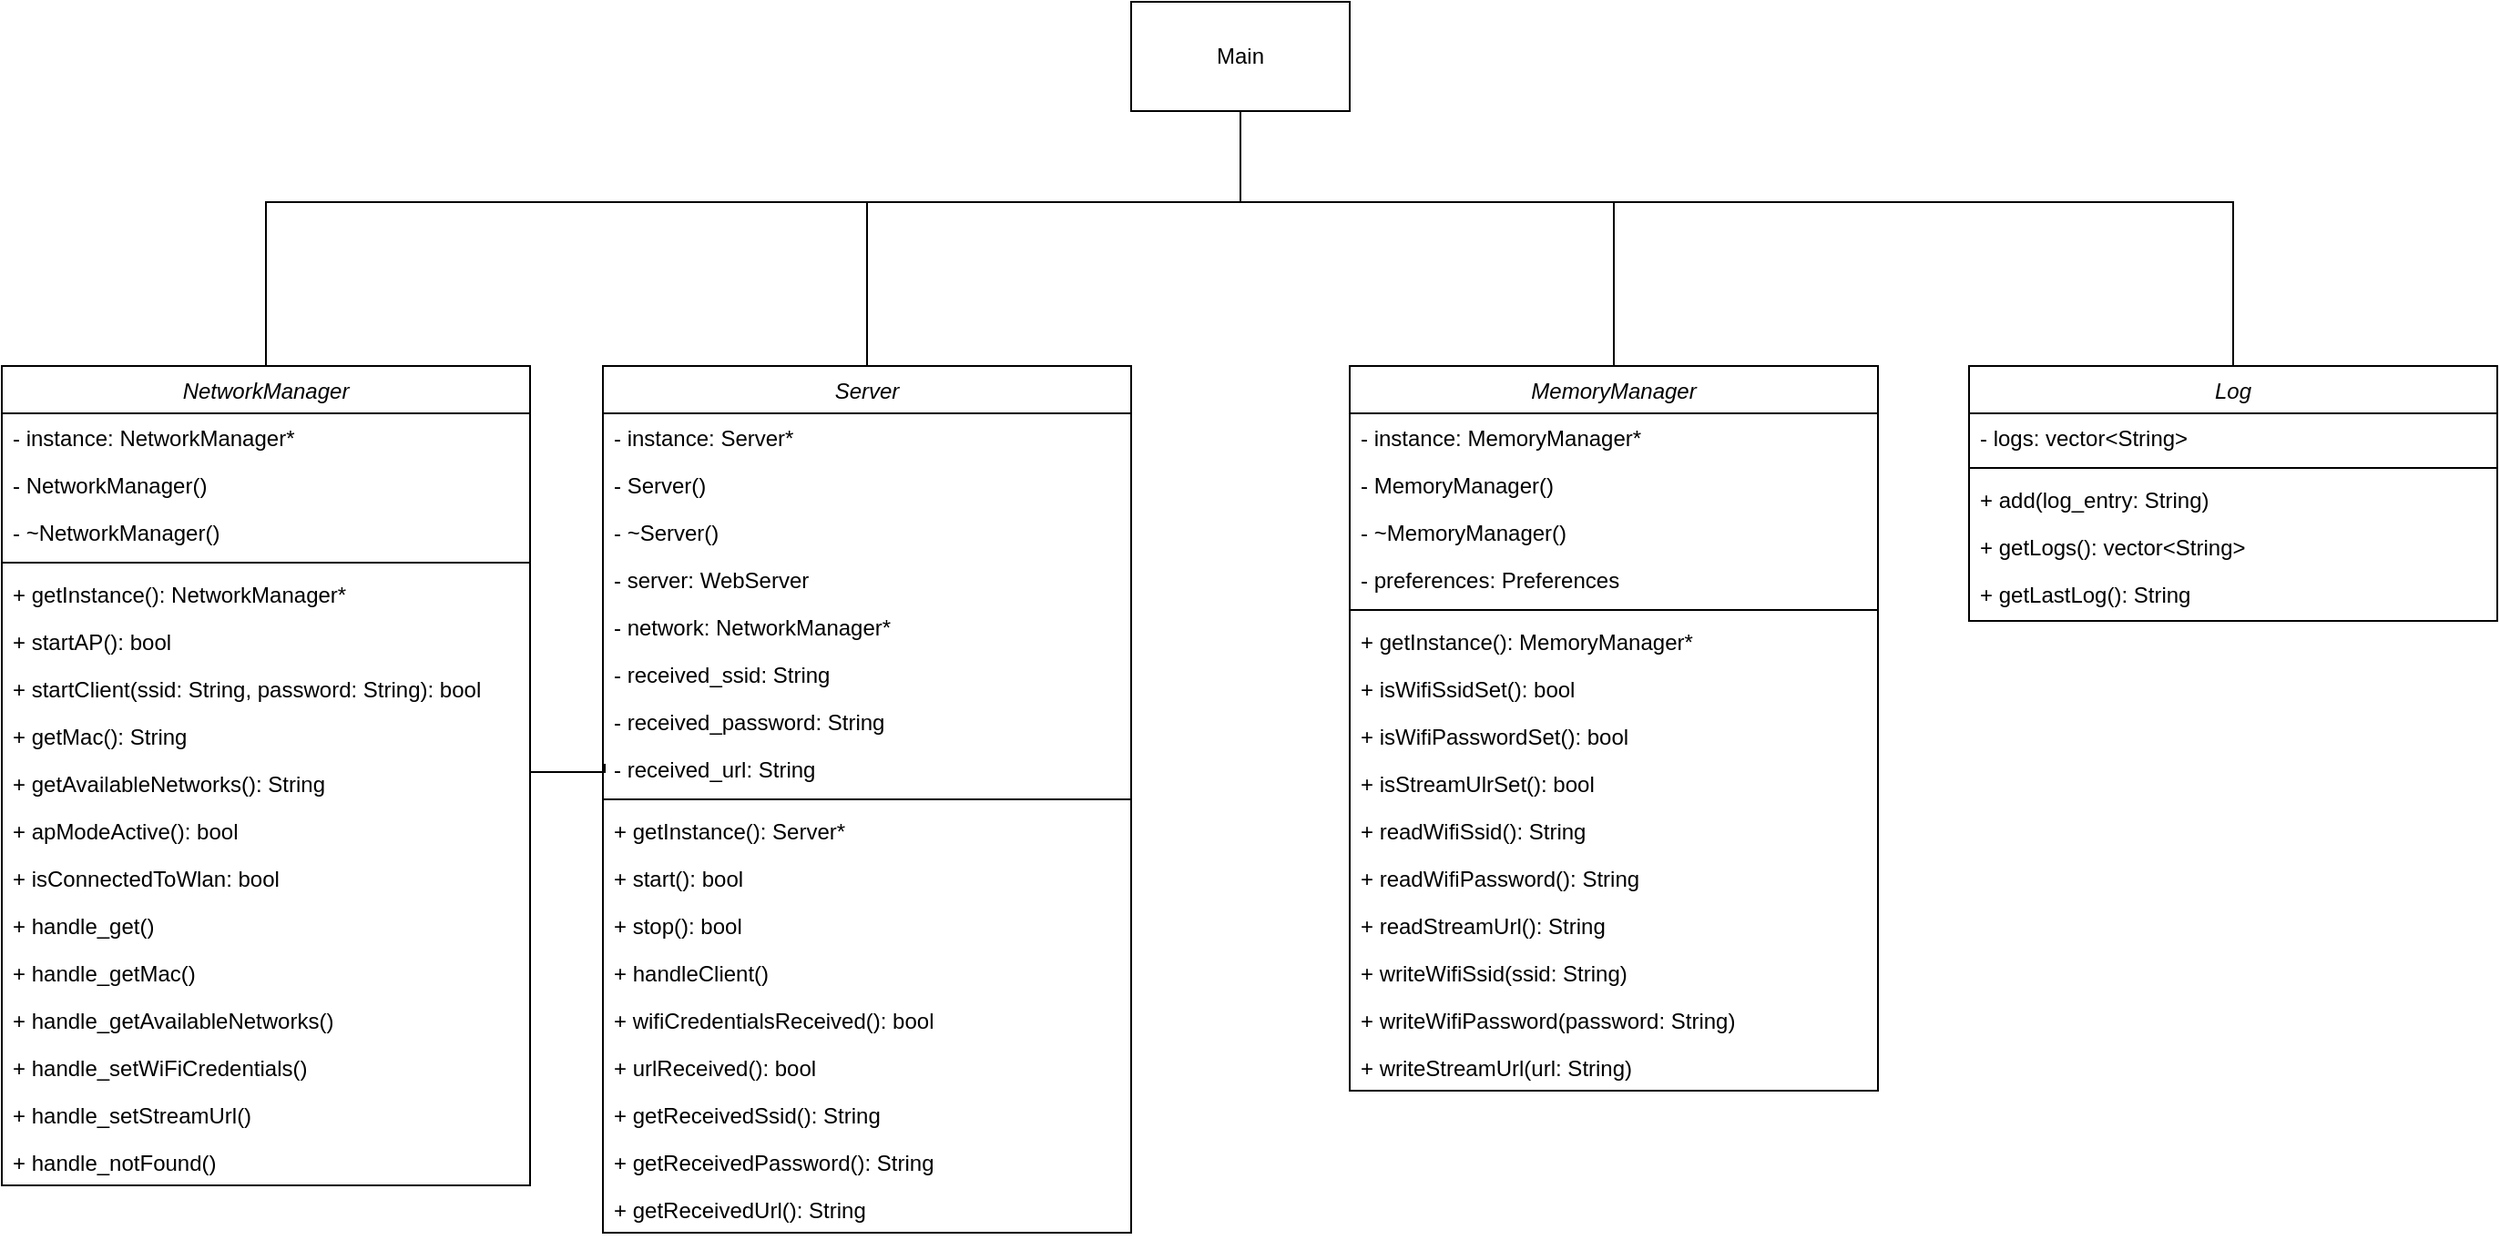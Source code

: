 <mxfile version="22.0.3" type="device">
  <diagram id="C5RBs43oDa-KdzZeNtuy" name="Page-1">
    <mxGraphModel dx="1295" dy="1927" grid="1" gridSize="10" guides="1" tooltips="1" connect="1" arrows="1" fold="1" page="1" pageScale="1" pageWidth="827" pageHeight="1169" math="0" shadow="0">
      <root>
        <mxCell id="WIyWlLk6GJQsqaUBKTNV-0" />
        <mxCell id="WIyWlLk6GJQsqaUBKTNV-1" parent="WIyWlLk6GJQsqaUBKTNV-0" />
        <mxCell id="xgX-J_OLABiDtd4WPakM-0" style="edgeStyle=orthogonalEdgeStyle;rounded=0;orthogonalLoop=1;jettySize=auto;html=1;entryX=0.5;entryY=1;entryDx=0;entryDy=0;endArrow=none;endFill=0;labelBackgroundColor=none;fontColor=default;" edge="1" parent="WIyWlLk6GJQsqaUBKTNV-1" source="zkfFHV4jXpPFQw0GAbJ--0" target="f1mqv9CZ9b4WSqhQrzlp-0">
          <mxGeometry relative="1" as="geometry">
            <Array as="points">
              <mxPoint x="295" y="80" />
              <mxPoint x="830" y="80" />
            </Array>
          </mxGeometry>
        </mxCell>
        <mxCell id="zkfFHV4jXpPFQw0GAbJ--0" value="NetworkManager" style="swimlane;fontStyle=2;align=center;verticalAlign=top;childLayout=stackLayout;horizontal=1;startSize=26;horizontalStack=0;resizeParent=1;resizeLast=0;collapsible=1;marginBottom=0;rounded=0;shadow=0;strokeWidth=1;labelBackgroundColor=none;" parent="WIyWlLk6GJQsqaUBKTNV-1" vertex="1">
          <mxGeometry x="150" y="170" width="290" height="450" as="geometry">
            <mxRectangle x="230" y="140" width="160" height="26" as="alternateBounds" />
          </mxGeometry>
        </mxCell>
        <mxCell id="zkfFHV4jXpPFQw0GAbJ--3" value="- instance: NetworkManager*" style="text;align=left;verticalAlign=top;spacingLeft=4;spacingRight=4;overflow=hidden;rotatable=0;points=[[0,0.5],[1,0.5]];portConstraint=eastwest;rounded=0;shadow=0;html=0;labelBackgroundColor=none;" parent="zkfFHV4jXpPFQw0GAbJ--0" vertex="1">
          <mxGeometry y="26" width="290" height="26" as="geometry" />
        </mxCell>
        <mxCell id="tdjty9-1SLwj8qhNld4r-47" value="- NetworkManager()" style="text;align=left;verticalAlign=top;spacingLeft=4;spacingRight=4;overflow=hidden;rotatable=0;points=[[0,0.5],[1,0.5]];portConstraint=eastwest;rounded=0;shadow=0;html=0;labelBackgroundColor=none;" parent="zkfFHV4jXpPFQw0GAbJ--0" vertex="1">
          <mxGeometry y="52" width="290" height="26" as="geometry" />
        </mxCell>
        <mxCell id="tdjty9-1SLwj8qhNld4r-49" value="- ~NetworkManager()" style="text;align=left;verticalAlign=top;spacingLeft=4;spacingRight=4;overflow=hidden;rotatable=0;points=[[0,0.5],[1,0.5]];portConstraint=eastwest;rounded=0;shadow=0;html=0;labelBackgroundColor=none;" parent="zkfFHV4jXpPFQw0GAbJ--0" vertex="1">
          <mxGeometry y="78" width="290" height="26" as="geometry" />
        </mxCell>
        <mxCell id="zkfFHV4jXpPFQw0GAbJ--4" value="" style="line;html=1;strokeWidth=1;align=left;verticalAlign=middle;spacingTop=-1;spacingLeft=3;spacingRight=3;rotatable=0;labelPosition=right;points=[];portConstraint=eastwest;labelBackgroundColor=none;rounded=0;" parent="zkfFHV4jXpPFQw0GAbJ--0" vertex="1">
          <mxGeometry y="104" width="290" height="8" as="geometry" />
        </mxCell>
        <mxCell id="zkfFHV4jXpPFQw0GAbJ--5" value="+ getInstance(): NetworkManager*" style="text;align=left;verticalAlign=top;spacingLeft=4;spacingRight=4;overflow=hidden;rotatable=0;points=[[0,0.5],[1,0.5]];portConstraint=eastwest;labelBackgroundColor=none;rounded=0;" parent="zkfFHV4jXpPFQw0GAbJ--0" vertex="1">
          <mxGeometry y="112" width="290" height="26" as="geometry" />
        </mxCell>
        <mxCell id="tdjty9-1SLwj8qhNld4r-6" value="+ startAP(): bool" style="text;align=left;verticalAlign=top;spacingLeft=4;spacingRight=4;overflow=hidden;rotatable=0;points=[[0,0.5],[1,0.5]];portConstraint=eastwest;labelBackgroundColor=none;rounded=0;" parent="zkfFHV4jXpPFQw0GAbJ--0" vertex="1">
          <mxGeometry y="138" width="290" height="26" as="geometry" />
        </mxCell>
        <mxCell id="tdjty9-1SLwj8qhNld4r-16" value="+ startClient(ssid: String, password: String): bool" style="text;align=left;verticalAlign=top;spacingLeft=4;spacingRight=4;overflow=hidden;rotatable=0;points=[[0,0.5],[1,0.5]];portConstraint=eastwest;labelBackgroundColor=none;rounded=0;" parent="zkfFHV4jXpPFQw0GAbJ--0" vertex="1">
          <mxGeometry y="164" width="290" height="26" as="geometry" />
        </mxCell>
        <mxCell id="tdjty9-1SLwj8qhNld4r-17" value="+ getMac(): String" style="text;align=left;verticalAlign=top;spacingLeft=4;spacingRight=4;overflow=hidden;rotatable=0;points=[[0,0.5],[1,0.5]];portConstraint=eastwest;labelBackgroundColor=none;rounded=0;" parent="zkfFHV4jXpPFQw0GAbJ--0" vertex="1">
          <mxGeometry y="190" width="290" height="26" as="geometry" />
        </mxCell>
        <mxCell id="tdjty9-1SLwj8qhNld4r-50" value="+ getAvailableNetworks(): String" style="text;align=left;verticalAlign=top;spacingLeft=4;spacingRight=4;overflow=hidden;rotatable=0;points=[[0,0.5],[1,0.5]];portConstraint=eastwest;labelBackgroundColor=none;rounded=0;" parent="zkfFHV4jXpPFQw0GAbJ--0" vertex="1">
          <mxGeometry y="216" width="290" height="26" as="geometry" />
        </mxCell>
        <mxCell id="3vrt6Uu7tevfZvhqK5N_-3" value="+ apModeActive(): bool" style="text;align=left;verticalAlign=top;spacingLeft=4;spacingRight=4;overflow=hidden;rotatable=0;points=[[0,0.5],[1,0.5]];portConstraint=eastwest;labelBackgroundColor=none;rounded=0;" parent="zkfFHV4jXpPFQw0GAbJ--0" vertex="1">
          <mxGeometry y="242" width="290" height="26" as="geometry" />
        </mxCell>
        <mxCell id="3vrt6Uu7tevfZvhqK5N_-2" value="+ isConnectedToWlan: bool" style="text;align=left;verticalAlign=top;spacingLeft=4;spacingRight=4;overflow=hidden;rotatable=0;points=[[0,0.5],[1,0.5]];portConstraint=eastwest;labelBackgroundColor=none;rounded=0;" parent="zkfFHV4jXpPFQw0GAbJ--0" vertex="1">
          <mxGeometry y="268" width="290" height="26" as="geometry" />
        </mxCell>
        <mxCell id="3vrt6Uu7tevfZvhqK5N_-18" value="+ handle_get()" style="text;align=left;verticalAlign=top;spacingLeft=4;spacingRight=4;overflow=hidden;rotatable=0;points=[[0,0.5],[1,0.5]];portConstraint=eastwest;labelBackgroundColor=none;rounded=0;" parent="zkfFHV4jXpPFQw0GAbJ--0" vertex="1">
          <mxGeometry y="294" width="290" height="26" as="geometry" />
        </mxCell>
        <mxCell id="3vrt6Uu7tevfZvhqK5N_-17" value="+ handle_getMac()" style="text;align=left;verticalAlign=top;spacingLeft=4;spacingRight=4;overflow=hidden;rotatable=0;points=[[0,0.5],[1,0.5]];portConstraint=eastwest;labelBackgroundColor=none;rounded=0;" parent="zkfFHV4jXpPFQw0GAbJ--0" vertex="1">
          <mxGeometry y="320" width="290" height="26" as="geometry" />
        </mxCell>
        <mxCell id="3vrt6Uu7tevfZvhqK5N_-16" value="+ handle_getAvailableNetworks()" style="text;align=left;verticalAlign=top;spacingLeft=4;spacingRight=4;overflow=hidden;rotatable=0;points=[[0,0.5],[1,0.5]];portConstraint=eastwest;labelBackgroundColor=none;rounded=0;" parent="zkfFHV4jXpPFQw0GAbJ--0" vertex="1">
          <mxGeometry y="346" width="290" height="26" as="geometry" />
        </mxCell>
        <mxCell id="3vrt6Uu7tevfZvhqK5N_-15" value="+ handle_setWiFiCredentials()" style="text;align=left;verticalAlign=top;spacingLeft=4;spacingRight=4;overflow=hidden;rotatable=0;points=[[0,0.5],[1,0.5]];portConstraint=eastwest;labelBackgroundColor=none;rounded=0;" parent="zkfFHV4jXpPFQw0GAbJ--0" vertex="1">
          <mxGeometry y="372" width="290" height="26" as="geometry" />
        </mxCell>
        <mxCell id="3vrt6Uu7tevfZvhqK5N_-14" value="+ handle_setStreamUrl()" style="text;align=left;verticalAlign=top;spacingLeft=4;spacingRight=4;overflow=hidden;rotatable=0;points=[[0,0.5],[1,0.5]];portConstraint=eastwest;labelBackgroundColor=none;rounded=0;" parent="zkfFHV4jXpPFQw0GAbJ--0" vertex="1">
          <mxGeometry y="398" width="290" height="26" as="geometry" />
        </mxCell>
        <mxCell id="3vrt6Uu7tevfZvhqK5N_-13" value="+ handle_notFound()" style="text;align=left;verticalAlign=top;spacingLeft=4;spacingRight=4;overflow=hidden;rotatable=0;points=[[0,0.5],[1,0.5]];portConstraint=eastwest;labelBackgroundColor=none;rounded=0;" parent="zkfFHV4jXpPFQw0GAbJ--0" vertex="1">
          <mxGeometry y="424" width="290" height="26" as="geometry" />
        </mxCell>
        <mxCell id="xgX-J_OLABiDtd4WPakM-2" style="edgeStyle=orthogonalEdgeStyle;rounded=0;orthogonalLoop=1;jettySize=auto;html=1;entryX=0.5;entryY=1;entryDx=0;entryDy=0;endArrow=none;endFill=0;labelBackgroundColor=none;fontColor=default;" edge="1" parent="WIyWlLk6GJQsqaUBKTNV-1" source="tdjty9-1SLwj8qhNld4r-22" target="f1mqv9CZ9b4WSqhQrzlp-0">
          <mxGeometry relative="1" as="geometry">
            <Array as="points">
              <mxPoint x="625" y="80" />
              <mxPoint x="830" y="80" />
            </Array>
          </mxGeometry>
        </mxCell>
        <mxCell id="tdjty9-1SLwj8qhNld4r-22" value="Server" style="swimlane;fontStyle=2;align=center;verticalAlign=top;childLayout=stackLayout;horizontal=1;startSize=26;horizontalStack=0;resizeParent=1;resizeLast=0;collapsible=1;marginBottom=0;rounded=0;shadow=0;strokeWidth=1;labelBackgroundColor=none;" parent="WIyWlLk6GJQsqaUBKTNV-1" vertex="1">
          <mxGeometry x="480" y="170" width="290" height="476" as="geometry">
            <mxRectangle x="230" y="140" width="160" height="26" as="alternateBounds" />
          </mxGeometry>
        </mxCell>
        <mxCell id="tdjty9-1SLwj8qhNld4r-23" value="- instance: Server*" style="text;align=left;verticalAlign=top;spacingLeft=4;spacingRight=4;overflow=hidden;rotatable=0;points=[[0,0.5],[1,0.5]];portConstraint=eastwest;rounded=0;shadow=0;html=0;labelBackgroundColor=none;" parent="tdjty9-1SLwj8qhNld4r-22" vertex="1">
          <mxGeometry y="26" width="290" height="26" as="geometry" />
        </mxCell>
        <mxCell id="3vrt6Uu7tevfZvhqK5N_-5" value="- Server()" style="text;align=left;verticalAlign=top;spacingLeft=4;spacingRight=4;overflow=hidden;rotatable=0;points=[[0,0.5],[1,0.5]];portConstraint=eastwest;rounded=0;shadow=0;html=0;labelBackgroundColor=none;" parent="tdjty9-1SLwj8qhNld4r-22" vertex="1">
          <mxGeometry y="52" width="290" height="26" as="geometry" />
        </mxCell>
        <mxCell id="3vrt6Uu7tevfZvhqK5N_-4" value="- ~Server()" style="text;align=left;verticalAlign=top;spacingLeft=4;spacingRight=4;overflow=hidden;rotatable=0;points=[[0,0.5],[1,0.5]];portConstraint=eastwest;rounded=0;shadow=0;html=0;labelBackgroundColor=none;" parent="tdjty9-1SLwj8qhNld4r-22" vertex="1">
          <mxGeometry y="78" width="290" height="26" as="geometry" />
        </mxCell>
        <mxCell id="tdjty9-1SLwj8qhNld4r-45" value="- server: WebServer" style="text;align=left;verticalAlign=top;spacingLeft=4;spacingRight=4;overflow=hidden;rotatable=0;points=[[0,0.5],[1,0.5]];portConstraint=eastwest;rounded=0;shadow=0;html=0;labelBackgroundColor=none;" parent="tdjty9-1SLwj8qhNld4r-22" vertex="1">
          <mxGeometry y="104" width="290" height="26" as="geometry" />
        </mxCell>
        <mxCell id="3vrt6Uu7tevfZvhqK5N_-6" value="- network: NetworkManager*" style="text;align=left;verticalAlign=top;spacingLeft=4;spacingRight=4;overflow=hidden;rotatable=0;points=[[0,0.5],[1,0.5]];portConstraint=eastwest;rounded=0;shadow=0;html=0;labelBackgroundColor=none;" parent="tdjty9-1SLwj8qhNld4r-22" vertex="1">
          <mxGeometry y="130" width="290" height="26" as="geometry" />
        </mxCell>
        <mxCell id="tdjty9-1SLwj8qhNld4r-40" value="- received_ssid: String" style="text;align=left;verticalAlign=top;spacingLeft=4;spacingRight=4;overflow=hidden;rotatable=0;points=[[0,0.5],[1,0.5]];portConstraint=eastwest;rounded=0;shadow=0;html=0;labelBackgroundColor=none;" parent="tdjty9-1SLwj8qhNld4r-22" vertex="1">
          <mxGeometry y="156" width="290" height="26" as="geometry" />
        </mxCell>
        <mxCell id="tdjty9-1SLwj8qhNld4r-39" value="- received_password: String" style="text;align=left;verticalAlign=top;spacingLeft=4;spacingRight=4;overflow=hidden;rotatable=0;points=[[0,0.5],[1,0.5]];portConstraint=eastwest;rounded=0;shadow=0;html=0;labelBackgroundColor=none;" parent="tdjty9-1SLwj8qhNld4r-22" vertex="1">
          <mxGeometry y="182" width="290" height="26" as="geometry" />
        </mxCell>
        <mxCell id="tdjty9-1SLwj8qhNld4r-38" value="- received_url: String" style="text;align=left;verticalAlign=top;spacingLeft=4;spacingRight=4;overflow=hidden;rotatable=0;points=[[0,0.5],[1,0.5]];portConstraint=eastwest;rounded=0;shadow=0;html=0;labelBackgroundColor=none;" parent="tdjty9-1SLwj8qhNld4r-22" vertex="1">
          <mxGeometry y="208" width="290" height="26" as="geometry" />
        </mxCell>
        <mxCell id="xgX-J_OLABiDtd4WPakM-4" style="edgeStyle=orthogonalEdgeStyle;rounded=0;orthogonalLoop=1;jettySize=auto;html=1;entryX=0;entryY=0.5;entryDx=0;entryDy=0;endArrow=none;endFill=0;labelBackgroundColor=none;fontColor=default;" edge="1" parent="tdjty9-1SLwj8qhNld4r-22">
          <mxGeometry relative="1" as="geometry">
            <mxPoint x="-40.0" y="223" as="sourcePoint" />
            <mxPoint x="-1.137e-13" y="219" as="targetPoint" />
            <Array as="points">
              <mxPoint x="1" y="223" />
              <mxPoint x="1" y="219" />
            </Array>
          </mxGeometry>
        </mxCell>
        <mxCell id="tdjty9-1SLwj8qhNld4r-33" value="" style="line;html=1;strokeWidth=1;align=left;verticalAlign=middle;spacingTop=-1;spacingLeft=3;spacingRight=3;rotatable=0;labelPosition=right;points=[];portConstraint=eastwest;labelBackgroundColor=none;rounded=0;" parent="tdjty9-1SLwj8qhNld4r-22" vertex="1">
          <mxGeometry y="234" width="290" height="8" as="geometry" />
        </mxCell>
        <mxCell id="tdjty9-1SLwj8qhNld4r-34" value="+ getInstance(): Server*" style="text;align=left;verticalAlign=top;spacingLeft=4;spacingRight=4;overflow=hidden;rotatable=0;points=[[0,0.5],[1,0.5]];portConstraint=eastwest;labelBackgroundColor=none;rounded=0;" parent="tdjty9-1SLwj8qhNld4r-22" vertex="1">
          <mxGeometry y="242" width="290" height="26" as="geometry" />
        </mxCell>
        <mxCell id="tdjty9-1SLwj8qhNld4r-35" value="+ start(): bool" style="text;align=left;verticalAlign=top;spacingLeft=4;spacingRight=4;overflow=hidden;rotatable=0;points=[[0,0.5],[1,0.5]];portConstraint=eastwest;labelBackgroundColor=none;rounded=0;" parent="tdjty9-1SLwj8qhNld4r-22" vertex="1">
          <mxGeometry y="268" width="290" height="26" as="geometry" />
        </mxCell>
        <mxCell id="tdjty9-1SLwj8qhNld4r-36" value="+ stop(): bool" style="text;align=left;verticalAlign=top;spacingLeft=4;spacingRight=4;overflow=hidden;rotatable=0;points=[[0,0.5],[1,0.5]];portConstraint=eastwest;labelBackgroundColor=none;rounded=0;" parent="tdjty9-1SLwj8qhNld4r-22" vertex="1">
          <mxGeometry y="294" width="290" height="26" as="geometry" />
        </mxCell>
        <mxCell id="3vrt6Uu7tevfZvhqK5N_-9" value="+ handleClient()" style="text;align=left;verticalAlign=top;spacingLeft=4;spacingRight=4;overflow=hidden;rotatable=0;points=[[0,0.5],[1,0.5]];portConstraint=eastwest;labelBackgroundColor=none;rounded=0;" parent="tdjty9-1SLwj8qhNld4r-22" vertex="1">
          <mxGeometry y="320" width="290" height="26" as="geometry" />
        </mxCell>
        <mxCell id="3vrt6Uu7tevfZvhqK5N_-8" value="+ wifiCredentialsReceived(): bool" style="text;align=left;verticalAlign=top;spacingLeft=4;spacingRight=4;overflow=hidden;rotatable=0;points=[[0,0.5],[1,0.5]];portConstraint=eastwest;labelBackgroundColor=none;rounded=0;" parent="tdjty9-1SLwj8qhNld4r-22" vertex="1">
          <mxGeometry y="346" width="290" height="26" as="geometry" />
        </mxCell>
        <mxCell id="3vrt6Uu7tevfZvhqK5N_-7" value="+ urlReceived(): bool" style="text;align=left;verticalAlign=top;spacingLeft=4;spacingRight=4;overflow=hidden;rotatable=0;points=[[0,0.5],[1,0.5]];portConstraint=eastwest;labelBackgroundColor=none;rounded=0;" parent="tdjty9-1SLwj8qhNld4r-22" vertex="1">
          <mxGeometry y="372" width="290" height="26" as="geometry" />
        </mxCell>
        <mxCell id="3vrt6Uu7tevfZvhqK5N_-12" value="+ getReceivedSsid(): String" style="text;align=left;verticalAlign=top;spacingLeft=4;spacingRight=4;overflow=hidden;rotatable=0;points=[[0,0.5],[1,0.5]];portConstraint=eastwest;labelBackgroundColor=none;rounded=0;" parent="tdjty9-1SLwj8qhNld4r-22" vertex="1">
          <mxGeometry y="398" width="290" height="26" as="geometry" />
        </mxCell>
        <mxCell id="3vrt6Uu7tevfZvhqK5N_-11" value="+ getReceivedPassword(): String" style="text;align=left;verticalAlign=top;spacingLeft=4;spacingRight=4;overflow=hidden;rotatable=0;points=[[0,0.5],[1,0.5]];portConstraint=eastwest;labelBackgroundColor=none;rounded=0;" parent="tdjty9-1SLwj8qhNld4r-22" vertex="1">
          <mxGeometry y="424" width="290" height="26" as="geometry" />
        </mxCell>
        <mxCell id="3vrt6Uu7tevfZvhqK5N_-10" value="+ getReceivedUrl(): String" style="text;align=left;verticalAlign=top;spacingLeft=4;spacingRight=4;overflow=hidden;rotatable=0;points=[[0,0.5],[1,0.5]];portConstraint=eastwest;labelBackgroundColor=none;rounded=0;" parent="tdjty9-1SLwj8qhNld4r-22" vertex="1">
          <mxGeometry y="450" width="290" height="26" as="geometry" />
        </mxCell>
        <mxCell id="xgX-J_OLABiDtd4WPakM-3" style="edgeStyle=orthogonalEdgeStyle;rounded=0;orthogonalLoop=1;jettySize=auto;html=1;entryX=0.5;entryY=1;entryDx=0;entryDy=0;endArrow=none;endFill=0;labelBackgroundColor=none;fontColor=default;" edge="1" parent="WIyWlLk6GJQsqaUBKTNV-1" source="3vrt6Uu7tevfZvhqK5N_-19" target="f1mqv9CZ9b4WSqhQrzlp-0">
          <mxGeometry relative="1" as="geometry">
            <Array as="points">
              <mxPoint x="1035" y="80" />
              <mxPoint x="830" y="80" />
            </Array>
          </mxGeometry>
        </mxCell>
        <mxCell id="3vrt6Uu7tevfZvhqK5N_-19" value="MemoryManager" style="swimlane;fontStyle=2;align=center;verticalAlign=top;childLayout=stackLayout;horizontal=1;startSize=26;horizontalStack=0;resizeParent=1;resizeLast=0;collapsible=1;marginBottom=0;rounded=0;shadow=0;strokeWidth=1;labelBackgroundColor=none;" parent="WIyWlLk6GJQsqaUBKTNV-1" vertex="1">
          <mxGeometry x="890" y="170" width="290" height="398" as="geometry">
            <mxRectangle x="230" y="140" width="160" height="26" as="alternateBounds" />
          </mxGeometry>
        </mxCell>
        <mxCell id="3vrt6Uu7tevfZvhqK5N_-20" value="- instance: MemoryManager*" style="text;align=left;verticalAlign=top;spacingLeft=4;spacingRight=4;overflow=hidden;rotatable=0;points=[[0,0.5],[1,0.5]];portConstraint=eastwest;rounded=0;shadow=0;html=0;labelBackgroundColor=none;" parent="3vrt6Uu7tevfZvhqK5N_-19" vertex="1">
          <mxGeometry y="26" width="290" height="26" as="geometry" />
        </mxCell>
        <mxCell id="3vrt6Uu7tevfZvhqK5N_-21" value="- MemoryManager()" style="text;align=left;verticalAlign=top;spacingLeft=4;spacingRight=4;overflow=hidden;rotatable=0;points=[[0,0.5],[1,0.5]];portConstraint=eastwest;rounded=0;shadow=0;html=0;labelBackgroundColor=none;" parent="3vrt6Uu7tevfZvhqK5N_-19" vertex="1">
          <mxGeometry y="52" width="290" height="26" as="geometry" />
        </mxCell>
        <mxCell id="3vrt6Uu7tevfZvhqK5N_-22" value="- ~MemoryManager()" style="text;align=left;verticalAlign=top;spacingLeft=4;spacingRight=4;overflow=hidden;rotatable=0;points=[[0,0.5],[1,0.5]];portConstraint=eastwest;rounded=0;shadow=0;html=0;labelBackgroundColor=none;" parent="3vrt6Uu7tevfZvhqK5N_-19" vertex="1">
          <mxGeometry y="78" width="290" height="26" as="geometry" />
        </mxCell>
        <mxCell id="3vrt6Uu7tevfZvhqK5N_-37" value="- preferences: Preferences" style="text;align=left;verticalAlign=top;spacingLeft=4;spacingRight=4;overflow=hidden;rotatable=0;points=[[0,0.5],[1,0.5]];portConstraint=eastwest;rounded=0;shadow=0;html=0;labelBackgroundColor=none;" parent="3vrt6Uu7tevfZvhqK5N_-19" vertex="1">
          <mxGeometry y="104" width="290" height="26" as="geometry" />
        </mxCell>
        <mxCell id="3vrt6Uu7tevfZvhqK5N_-23" value="" style="line;html=1;strokeWidth=1;align=left;verticalAlign=middle;spacingTop=-1;spacingLeft=3;spacingRight=3;rotatable=0;labelPosition=right;points=[];portConstraint=eastwest;labelBackgroundColor=none;rounded=0;" parent="3vrt6Uu7tevfZvhqK5N_-19" vertex="1">
          <mxGeometry y="130" width="290" height="8" as="geometry" />
        </mxCell>
        <mxCell id="3vrt6Uu7tevfZvhqK5N_-24" value="+ getInstance(): MemoryManager*" style="text;align=left;verticalAlign=top;spacingLeft=4;spacingRight=4;overflow=hidden;rotatable=0;points=[[0,0.5],[1,0.5]];portConstraint=eastwest;labelBackgroundColor=none;rounded=0;" parent="3vrt6Uu7tevfZvhqK5N_-19" vertex="1">
          <mxGeometry y="138" width="290" height="26" as="geometry" />
        </mxCell>
        <mxCell id="3vrt6Uu7tevfZvhqK5N_-25" value="+ isWifiSsidSet(): bool" style="text;align=left;verticalAlign=top;spacingLeft=4;spacingRight=4;overflow=hidden;rotatable=0;points=[[0,0.5],[1,0.5]];portConstraint=eastwest;labelBackgroundColor=none;rounded=0;" parent="3vrt6Uu7tevfZvhqK5N_-19" vertex="1">
          <mxGeometry y="164" width="290" height="26" as="geometry" />
        </mxCell>
        <mxCell id="3vrt6Uu7tevfZvhqK5N_-26" value="+ isWifiPasswordSet(): bool" style="text;align=left;verticalAlign=top;spacingLeft=4;spacingRight=4;overflow=hidden;rotatable=0;points=[[0,0.5],[1,0.5]];portConstraint=eastwest;labelBackgroundColor=none;rounded=0;" parent="3vrt6Uu7tevfZvhqK5N_-19" vertex="1">
          <mxGeometry y="190" width="290" height="26" as="geometry" />
        </mxCell>
        <mxCell id="3vrt6Uu7tevfZvhqK5N_-41" value="+ isStreamUlrSet(): bool" style="text;align=left;verticalAlign=top;spacingLeft=4;spacingRight=4;overflow=hidden;rotatable=0;points=[[0,0.5],[1,0.5]];portConstraint=eastwest;labelBackgroundColor=none;rounded=0;" parent="3vrt6Uu7tevfZvhqK5N_-19" vertex="1">
          <mxGeometry y="216" width="290" height="26" as="geometry" />
        </mxCell>
        <mxCell id="3vrt6Uu7tevfZvhqK5N_-27" value="+ readWifiSsid(): String" style="text;align=left;verticalAlign=top;spacingLeft=4;spacingRight=4;overflow=hidden;rotatable=0;points=[[0,0.5],[1,0.5]];portConstraint=eastwest;labelBackgroundColor=none;rounded=0;" parent="3vrt6Uu7tevfZvhqK5N_-19" vertex="1">
          <mxGeometry y="242" width="290" height="26" as="geometry" />
        </mxCell>
        <mxCell id="3vrt6Uu7tevfZvhqK5N_-28" value="+ readWifiPassword(): String" style="text;align=left;verticalAlign=top;spacingLeft=4;spacingRight=4;overflow=hidden;rotatable=0;points=[[0,0.5],[1,0.5]];portConstraint=eastwest;labelBackgroundColor=none;rounded=0;" parent="3vrt6Uu7tevfZvhqK5N_-19" vertex="1">
          <mxGeometry y="268" width="290" height="26" as="geometry" />
        </mxCell>
        <mxCell id="3vrt6Uu7tevfZvhqK5N_-42" value="+ readStreamUrl(): String" style="text;align=left;verticalAlign=top;spacingLeft=4;spacingRight=4;overflow=hidden;rotatable=0;points=[[0,0.5],[1,0.5]];portConstraint=eastwest;labelBackgroundColor=none;rounded=0;" parent="3vrt6Uu7tevfZvhqK5N_-19" vertex="1">
          <mxGeometry y="294" width="290" height="26" as="geometry" />
        </mxCell>
        <mxCell id="3vrt6Uu7tevfZvhqK5N_-29" value="+ writeWifiSsid(ssid: String)" style="text;align=left;verticalAlign=top;spacingLeft=4;spacingRight=4;overflow=hidden;rotatable=0;points=[[0,0.5],[1,0.5]];portConstraint=eastwest;labelBackgroundColor=none;rounded=0;" parent="3vrt6Uu7tevfZvhqK5N_-19" vertex="1">
          <mxGeometry y="320" width="290" height="26" as="geometry" />
        </mxCell>
        <mxCell id="3vrt6Uu7tevfZvhqK5N_-30" value="+ writeWifiPassword(password: String)" style="text;align=left;verticalAlign=top;spacingLeft=4;spacingRight=4;overflow=hidden;rotatable=0;points=[[0,0.5],[1,0.5]];portConstraint=eastwest;labelBackgroundColor=none;rounded=0;" parent="3vrt6Uu7tevfZvhqK5N_-19" vertex="1">
          <mxGeometry y="346" width="290" height="26" as="geometry" />
        </mxCell>
        <mxCell id="3vrt6Uu7tevfZvhqK5N_-43" value="+ writeStreamUrl(url: String)" style="text;align=left;verticalAlign=top;spacingLeft=4;spacingRight=4;overflow=hidden;rotatable=0;points=[[0,0.5],[1,0.5]];portConstraint=eastwest;labelBackgroundColor=none;rounded=0;" parent="3vrt6Uu7tevfZvhqK5N_-19" vertex="1">
          <mxGeometry y="372" width="290" height="26" as="geometry" />
        </mxCell>
        <mxCell id="xgX-J_OLABiDtd4WPakM-1" style="edgeStyle=orthogonalEdgeStyle;rounded=0;orthogonalLoop=1;jettySize=auto;html=1;entryX=0.5;entryY=1;entryDx=0;entryDy=0;endArrow=none;endFill=0;labelBackgroundColor=none;fontColor=default;" edge="1" parent="WIyWlLk6GJQsqaUBKTNV-1" source="3vrt6Uu7tevfZvhqK5N_-44" target="f1mqv9CZ9b4WSqhQrzlp-0">
          <mxGeometry relative="1" as="geometry">
            <Array as="points">
              <mxPoint x="1375" y="80" />
              <mxPoint x="830" y="80" />
            </Array>
          </mxGeometry>
        </mxCell>
        <mxCell id="3vrt6Uu7tevfZvhqK5N_-44" value="Log" style="swimlane;fontStyle=2;align=center;verticalAlign=top;childLayout=stackLayout;horizontal=1;startSize=26;horizontalStack=0;resizeParent=1;resizeLast=0;collapsible=1;marginBottom=0;rounded=0;shadow=0;strokeWidth=1;labelBackgroundColor=none;" parent="WIyWlLk6GJQsqaUBKTNV-1" vertex="1">
          <mxGeometry x="1230" y="170" width="290" height="140" as="geometry">
            <mxRectangle x="230" y="140" width="160" height="26" as="alternateBounds" />
          </mxGeometry>
        </mxCell>
        <mxCell id="3vrt6Uu7tevfZvhqK5N_-45" value="- logs: vector&lt;String&gt;" style="text;align=left;verticalAlign=top;spacingLeft=4;spacingRight=4;overflow=hidden;rotatable=0;points=[[0,0.5],[1,0.5]];portConstraint=eastwest;rounded=0;shadow=0;html=0;labelBackgroundColor=none;" parent="3vrt6Uu7tevfZvhqK5N_-44" vertex="1">
          <mxGeometry y="26" width="290" height="26" as="geometry" />
        </mxCell>
        <mxCell id="3vrt6Uu7tevfZvhqK5N_-49" value="" style="line;html=1;strokeWidth=1;align=left;verticalAlign=middle;spacingTop=-1;spacingLeft=3;spacingRight=3;rotatable=0;labelPosition=right;points=[];portConstraint=eastwest;labelBackgroundColor=none;rounded=0;" parent="3vrt6Uu7tevfZvhqK5N_-44" vertex="1">
          <mxGeometry y="52" width="290" height="8" as="geometry" />
        </mxCell>
        <mxCell id="3vrt6Uu7tevfZvhqK5N_-50" value="+ add(log_entry: String)" style="text;align=left;verticalAlign=top;spacingLeft=4;spacingRight=4;overflow=hidden;rotatable=0;points=[[0,0.5],[1,0.5]];portConstraint=eastwest;labelBackgroundColor=none;rounded=0;" parent="3vrt6Uu7tevfZvhqK5N_-44" vertex="1">
          <mxGeometry y="60" width="290" height="26" as="geometry" />
        </mxCell>
        <mxCell id="3vrt6Uu7tevfZvhqK5N_-51" value="+ getLogs(): vector&lt;String&gt;" style="text;align=left;verticalAlign=top;spacingLeft=4;spacingRight=4;overflow=hidden;rotatable=0;points=[[0,0.5],[1,0.5]];portConstraint=eastwest;labelBackgroundColor=none;rounded=0;" parent="3vrt6Uu7tevfZvhqK5N_-44" vertex="1">
          <mxGeometry y="86" width="290" height="26" as="geometry" />
        </mxCell>
        <mxCell id="3vrt6Uu7tevfZvhqK5N_-52" value="+ getLastLog(): String" style="text;align=left;verticalAlign=top;spacingLeft=4;spacingRight=4;overflow=hidden;rotatable=0;points=[[0,0.5],[1,0.5]];portConstraint=eastwest;labelBackgroundColor=none;rounded=0;" parent="3vrt6Uu7tevfZvhqK5N_-44" vertex="1">
          <mxGeometry y="112" width="290" height="26" as="geometry" />
        </mxCell>
        <mxCell id="f1mqv9CZ9b4WSqhQrzlp-0" value="Main" style="rounded=0;whiteSpace=wrap;html=1;labelBackgroundColor=none;" parent="WIyWlLk6GJQsqaUBKTNV-1" vertex="1">
          <mxGeometry x="770" y="-30" width="120" height="60" as="geometry" />
        </mxCell>
      </root>
    </mxGraphModel>
  </diagram>
</mxfile>
